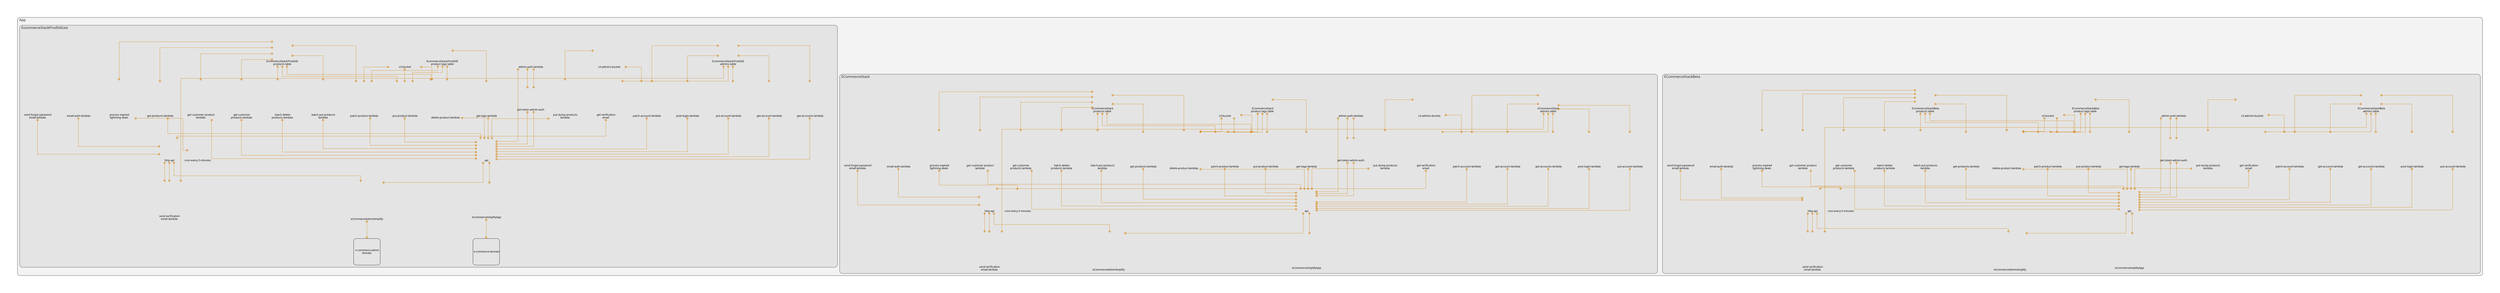 digraph "Diagram" {
  splines = "ortho";
  pad = "1.0";
  nodesep = "0.60";
  ranksep = "0.75";
  fontname = "Sans-Serif";
  fontsize = "15";
  dpi = "200";
  rankdir = "BT";
  compound = "true";
  fontcolor = "#222222";
  edge [
    color = "#D5871488",
    penwidth = 2,
    arrowhead = "dot",
    arrowtail = "dot",
  ];
  node [
    shape = "box",
    style = "rounded",
    fixedsize = true,
    width = 1.7,
    height = 1.7,
    labelloc = "c",
    imagescale = true,
    fontname = "Sans-Serif",
    fontsize = 8,
    margin = 8,
  ];
  subgraph "App" {
    subgraph "cluster-SubGraph.App" {
      graph [
        label = "App",
        labelloc = "b",
        labeljust = "l",
        margin = "10",
        fontsize = "16",
        penwidth = "2",
        pencolor = "#888888",
        style = "filled,rounded",
        fillcolor = "#f3f3f3",
      ];
      subgraph "cluster-SubGraph.ECommerceStackBeta" {
        graph [
          label = "ECommerceStackBeta",
          labelloc = "b",
          labeljust = "l",
          margin = "10",
          fontsize = "16",
          penwidth = "2",
          pencolor = "#888888",
          style = "filled,rounded",
          fillcolor = "#e4e4e4",
        ];
        "ECommerceStackBeta/ECommerceStackBeta-products-table" [
          label = " ECommerceStackBeta\nproducts table",
          fontsize = 12,
          image = "/Users/gpspelle/Documents/cdk-e-commerce/node_modules/cdk-dia/icons/aws/Service/Arch_Database/64/Arch_Amazon-DynamoDB_64@5x.png",
          imagescale = "true",
          imagepos = "tc",
          penwidth = "0",
          shape = "node",
          fixedsize = "true",
          labelloc = "b",
          width = 1.2,
          height = 1.682,
        ];
        "ECommerceStackBeta/ECommerceStackBeta-admins-table" [
          label = " ECommerceStackBeta\nadmins table",
          fontsize = 12,
          image = "/Users/gpspelle/Documents/cdk-e-commerce/node_modules/cdk-dia/icons/aws/Service/Arch_Database/64/Arch_Amazon-DynamoDB_64@5x.png",
          imagescale = "true",
          imagepos = "tc",
          penwidth = "0",
          shape = "node",
          fixedsize = "true",
          labelloc = "b",
          width = 1.2,
          height = 1.682,
        ];
        "ECommerceStackBeta/ECommerceStackBeta-product-tags-table" [
          label = " ECommerceStackBeta\nproduct tags table",
          fontsize = 12,
          image = "/Users/gpspelle/Documents/cdk-e-commerce/node_modules/cdk-dia/icons/aws/Service/Arch_Database/64/Arch_Amazon-DynamoDB_64@5x.png",
          imagescale = "true",
          imagepos = "tc",
          penwidth = "0",
          shape = "node",
          fixedsize = "true",
          labelloc = "b",
          width = 1.2,
          height = 1.682,
        ];
        "ECommerceStackBeta/api" [
          label = " api",
          fontsize = 12,
          image = "/Users/gpspelle/Documents/cdk-e-commerce/node_modules/cdk-dia/icons/aws/Service/Arch_Networking-Content/64/Arch_Amazon-API-Gateway_64@5x.png",
          imagescale = "true",
          imagepos = "tc",
          penwidth = "0",
          shape = "node",
          fixedsize = "true",
          labelloc = "b",
          width = 1.2,
          height = 1.466,
        ];
        "ECommerceStackBeta/admin-auth-lambda" [
          label = " admin-auth-lambda",
          fontsize = 12,
          image = "/Users/gpspelle/Documents/cdk-e-commerce/node_modules/cdk-dia/icons/aws/Service/Arch_Compute/64/Arch_AWS-Lambda_64@5x.png",
          imagescale = "true",
          imagepos = "tc",
          penwidth = "0",
          shape = "node",
          fixedsize = "true",
          labelloc = "b",
          width = 2,
          height = 2.266,
        ];
        "ECommerceStackBeta/jwt-token-admin-auth" [
          label = " jwt-token-admin-auth",
          fontsize = 12,
          image = "/Users/gpspelle/Documents/cdk-e-commerce/node_modules/cdk-dia/icons/aws/Service/Arch_Networking-Content/64/Arch_Amazon-API-Gateway_64@5x.png",
          imagescale = "true",
          imagepos = "tc",
          penwidth = "0",
          shape = "node",
          fixedsize = "true",
          labelloc = "b",
          width = 1.2,
          height = 1.466,
        ];
        "ECommerceStackBeta/email-auth-lambda" [
          label = " email-auth-lambda",
          fontsize = 12,
          image = "/Users/gpspelle/Documents/cdk-e-commerce/node_modules/cdk-dia/icons/aws/Service/Arch_Compute/64/Arch_AWS-Lambda_64@5x.png",
          imagescale = "true",
          imagepos = "tc",
          penwidth = "0",
          shape = "node",
          fixedsize = "true",
          labelloc = "b",
          width = 2,
          height = 2.266,
        ];
        "ECommerceStackBeta/http-api" [
          label = " http-api",
          fontsize = 12,
          image = "/Users/gpspelle/Documents/cdk-e-commerce/node_modules/cdk-dia/icons/aws/Service/Arch_Networking-Content/64/Arch_Amazon-API-Gateway_64@5x.png",
          imagescale = "true",
          imagepos = "tc",
          penwidth = "0",
          shape = "node",
          fixedsize = "true",
          labelloc = "b",
          width = 1.2,
          height = 1.466,
        ];
        "ECommerceStackBeta/eCommerceAmplifyApp" [
          label = " eCommerceAmplifyApp",
          fontsize = 12,
          image = "/Users/gpspelle/Documents/cdk-e-commerce/node_modules/cdk-dia/icons/aws/Service/Arch_Mobile/64/Arch_AWS-Amplify-Console_64@5x.png",
          imagescale = "true",
          imagepos = "tc",
          penwidth = "0",
          shape = "node",
          fixedsize = "true",
          labelloc = "b",
          width = 2,
          height = 2.266,
        ];
        "ECommerceStackBeta/eCommerceAdminAmplifyApp" [
          label = "\neCommerceAdminAmplify",
          fontsize = 12,
          image = "/Users/gpspelle/Documents/cdk-e-commerce/node_modules/cdk-dia/icons/aws/Service/Arch_Mobile/64/Arch_AWS-Amplify-Console_64@5x.png",
          imagescale = "true",
          imagepos = "tc",
          penwidth = "0",
          shape = "node",
          fixedsize = "true",
          labelloc = "b",
          width = 2,
          height = 2.4819999999999998,
        ];
        "ECommerceStackBeta/put-account-lambda" [
          label = " put-account-lambda",
          fontsize = 12,
          image = "/Users/gpspelle/Documents/cdk-e-commerce/node_modules/cdk-dia/icons/aws/Service/Arch_Compute/64/Arch_AWS-Lambda_64@5x.png",
          imagescale = "true",
          imagepos = "tc",
          penwidth = "0",
          shape = "node",
          fixedsize = "true",
          labelloc = "b",
          width = 2,
          height = 2.266,
        ];
        "ECommerceStackBeta/patch-account-lambda" [
          label = " patch-account-lambda",
          fontsize = 12,
          image = "/Users/gpspelle/Documents/cdk-e-commerce/node_modules/cdk-dia/icons/aws/Service/Arch_Compute/64/Arch_AWS-Lambda_64@5x.png",
          imagescale = "true",
          imagepos = "tc",
          penwidth = "0",
          shape = "node",
          fixedsize = "true",
          labelloc = "b",
          width = 2,
          height = 2.266,
        ];
        "ECommerceStackBeta/get-account-lambda" [
          label = " get-account-lambda",
          fontsize = 12,
          image = "/Users/gpspelle/Documents/cdk-e-commerce/node_modules/cdk-dia/icons/aws/Service/Arch_Compute/64/Arch_AWS-Lambda_64@5x.png",
          imagescale = "true",
          imagepos = "tc",
          penwidth = "0",
          shape = "node",
          fixedsize = "true",
          labelloc = "b",
          width = 2,
          height = 2.266,
        ];
        "ECommerceStackBeta/get-accounts-lambda" [
          label = " get-accounts-lambda",
          fontsize = 12,
          image = "/Users/gpspelle/Documents/cdk-e-commerce/node_modules/cdk-dia/icons/aws/Service/Arch_Compute/64/Arch_AWS-Lambda_64@5x.png",
          imagescale = "true",
          imagepos = "tc",
          penwidth = "0",
          shape = "node",
          fixedsize = "true",
          labelloc = "b",
          width = 2,
          height = 2.266,
        ];
        "ECommerceStackBeta/post-login-lambda" [
          label = " post-login-lambda",
          fontsize = 12,
          image = "/Users/gpspelle/Documents/cdk-e-commerce/node_modules/cdk-dia/icons/aws/Service/Arch_Compute/64/Arch_AWS-Lambda_64@5x.png",
          imagescale = "true",
          imagepos = "tc",
          penwidth = "0",
          shape = "node",
          fixedsize = "true",
          labelloc = "b",
          width = 2,
          height = 2.266,
        ];
        "ECommerceStackBeta/get-products-lambda" [
          label = " get-products-lambda",
          fontsize = 12,
          image = "/Users/gpspelle/Documents/cdk-e-commerce/node_modules/cdk-dia/icons/aws/Service/Arch_Compute/64/Arch_AWS-Lambda_64@5x.png",
          imagescale = "true",
          imagepos = "tc",
          penwidth = "0",
          shape = "node",
          fixedsize = "true",
          labelloc = "b",
          width = 2,
          height = 2.266,
        ];
        "ECommerceStackBeta/get-customer-product-lambda" [
          label = " get customer product\nlambda",
          fontsize = 12,
          image = "/Users/gpspelle/Documents/cdk-e-commerce/node_modules/cdk-dia/icons/aws/Service/Arch_Compute/64/Arch_AWS-Lambda_64@5x.png",
          imagescale = "true",
          imagepos = "tc",
          penwidth = "0",
          shape = "node",
          fixedsize = "true",
          labelloc = "b",
          width = 2,
          height = 2.4819999999999998,
        ];
        "ECommerceStackBeta/get-customer-products-lambda" [
          label = " get customer\nproducts lambda",
          fontsize = 12,
          image = "/Users/gpspelle/Documents/cdk-e-commerce/node_modules/cdk-dia/icons/aws/Service/Arch_Compute/64/Arch_AWS-Lambda_64@5x.png",
          imagescale = "true",
          imagepos = "tc",
          penwidth = "0",
          shape = "node",
          fixedsize = "true",
          labelloc = "b",
          width = 2,
          height = 2.4819999999999998,
        ];
        "ECommerceStackBeta/put-product-lambda" [
          label = " put-product-lambda",
          fontsize = 12,
          image = "/Users/gpspelle/Documents/cdk-e-commerce/node_modules/cdk-dia/icons/aws/Service/Arch_Compute/64/Arch_AWS-Lambda_64@5x.png",
          imagescale = "true",
          imagepos = "tc",
          penwidth = "0",
          shape = "node",
          fixedsize = "true",
          labelloc = "b",
          width = 2,
          height = 2.266,
        ];
        "ECommerceStackBeta/delete-product-lambda" [
          label = "\ndelete-product-lambda",
          fontsize = 12,
          image = "/Users/gpspelle/Documents/cdk-e-commerce/node_modules/cdk-dia/icons/aws/Service/Arch_Compute/64/Arch_AWS-Lambda_64@5x.png",
          imagescale = "true",
          imagepos = "tc",
          penwidth = "0",
          shape = "node",
          fixedsize = "true",
          labelloc = "b",
          width = 2,
          height = 2.4819999999999998,
        ];
        "ECommerceStackBeta/patch-product-lambda" [
          label = " patch-product-lambda",
          fontsize = 12,
          image = "/Users/gpspelle/Documents/cdk-e-commerce/node_modules/cdk-dia/icons/aws/Service/Arch_Compute/64/Arch_AWS-Lambda_64@5x.png",
          imagescale = "true",
          imagepos = "tc",
          penwidth = "0",
          shape = "node",
          fixedsize = "true",
          labelloc = "b",
          width = 2,
          height = 2.266,
        ];
        "ECommerceStackBeta/get-tags-lambda" [
          label = " get-tags-lambda",
          fontsize = 12,
          image = "/Users/gpspelle/Documents/cdk-e-commerce/node_modules/cdk-dia/icons/aws/Service/Arch_Compute/64/Arch_AWS-Lambda_64@5x.png",
          imagescale = "true",
          imagepos = "tc",
          penwidth = "0",
          shape = "node",
          fixedsize = "true",
          labelloc = "b",
          width = 2,
          height = 2.266,
        ];
        "ECommerceStackBeta/put-dump-products-lambda" [
          label = " put dump products\nlambda",
          fontsize = 12,
          image = "/Users/gpspelle/Documents/cdk-e-commerce/node_modules/cdk-dia/icons/aws/Service/Arch_Compute/64/Arch_AWS-Lambda_64@5x.png",
          imagescale = "true",
          imagepos = "tc",
          penwidth = "0",
          shape = "node",
          fixedsize = "true",
          labelloc = "b",
          width = 2,
          height = 2.4819999999999998,
        ];
        "ECommerceStackBeta/batch-delete-products-lambda" [
          label = " batch delete\nproducts lambda",
          fontsize = 12,
          image = "/Users/gpspelle/Documents/cdk-e-commerce/node_modules/cdk-dia/icons/aws/Service/Arch_Compute/64/Arch_AWS-Lambda_64@5x.png",
          imagescale = "true",
          imagepos = "tc",
          penwidth = "0",
          shape = "node",
          fixedsize = "true",
          labelloc = "b",
          width = 2,
          height = 2.4819999999999998,
        ];
        "ECommerceStackBeta/batch-put-products-lambda" [
          label = " batch put products\nlambda",
          fontsize = 12,
          image = "/Users/gpspelle/Documents/cdk-e-commerce/node_modules/cdk-dia/icons/aws/Service/Arch_Compute/64/Arch_AWS-Lambda_64@5x.png",
          imagescale = "true",
          imagepos = "tc",
          penwidth = "0",
          shape = "node",
          fixedsize = "true",
          labelloc = "b",
          width = 2,
          height = 2.4819999999999998,
        ];
        "ECommerceStackBeta/s3-bucket" [
          label = " s3-bucket",
          fontsize = 12,
          image = "/Users/gpspelle/Documents/cdk-e-commerce/node_modules/cdk-dia/icons/aws/Service/Arch_Storage/64/Arch_Amazon-S3-Standard_64@5x.png",
          imagescale = "true",
          imagepos = "tc",
          penwidth = "0",
          shape = "node",
          fixedsize = "true",
          labelloc = "b",
          width = 2,
          height = 2.266,
        ];
        "ECommerceStackBeta/s3-admins-bucket" [
          label = " s3-admins-bucket",
          fontsize = 12,
          image = "/Users/gpspelle/Documents/cdk-e-commerce/node_modules/cdk-dia/icons/aws/Service/Arch_Storage/64/Arch_Amazon-S3-Standard_64@5x.png",
          imagescale = "true",
          imagepos = "tc",
          penwidth = "0",
          shape = "node",
          fixedsize = "true",
          labelloc = "b",
          width = 2,
          height = 2.266,
        ];
        "ECommerceStackBeta/send-verification-email-lambda" [
          label = " send verification\nemail lambda",
          fontsize = 12,
          image = "/Users/gpspelle/Documents/cdk-e-commerce/node_modules/cdk-dia/icons/aws/Service/Arch_Compute/64/Arch_AWS-Lambda_64@5x.png",
          imagescale = "true",
          imagepos = "tc",
          penwidth = "0",
          shape = "node",
          fixedsize = "true",
          labelloc = "b",
          width = 2,
          height = 2.4819999999999998,
        ];
        "ECommerceStackBeta/get-verification-email" [
          label = " get verification\nemail",
          fontsize = 12,
          image = "/Users/gpspelle/Documents/cdk-e-commerce/node_modules/cdk-dia/icons/aws/Service/Arch_Compute/64/Arch_AWS-Lambda_64@5x.png",
          imagescale = "true",
          imagepos = "tc",
          penwidth = "0",
          shape = "node",
          fixedsize = "true",
          labelloc = "b",
          width = 2,
          height = 2.4819999999999998,
        ];
        "ECommerceStackBeta/send-forgot-password-email-lambda" [
          label = " send forgot password\nemail lambda",
          fontsize = 12,
          image = "/Users/gpspelle/Documents/cdk-e-commerce/node_modules/cdk-dia/icons/aws/Service/Arch_Compute/64/Arch_AWS-Lambda_64@5x.png",
          imagescale = "true",
          imagepos = "tc",
          penwidth = "0",
          shape = "node",
          fixedsize = "true",
          labelloc = "b",
          width = 2,
          height = 2.4819999999999998,
        ];
        "ECommerceStackBeta/process-expired-lightning-deals" [
          label = " process expired\nlightning deals",
          fontsize = 12,
          image = "/Users/gpspelle/Documents/cdk-e-commerce/node_modules/cdk-dia/icons/aws/Service/Arch_Compute/64/Arch_AWS-Lambda_64@5x.png",
          imagescale = "true",
          imagepos = "tc",
          penwidth = "0",
          shape = "node",
          fixedsize = "true",
          labelloc = "b",
          width = 2,
          height = 2.4819999999999998,
        ];
        "ECommerceStackBeta/cron-every-5-minutes" [
          label = " cron-every-5-minutes",
          fontsize = 12,
          image = "/Users/gpspelle/Documents/cdk-e-commerce/node_modules/cdk-dia/icons/aws/Service/Arch_App-Integration/Arch_64/Arch_Amazon-EventBridge_64@5x.png",
          imagescale = "true",
          imagepos = "tc",
          penwidth = "0",
          shape = "node",
          fixedsize = "true",
          labelloc = "b",
          width = 1.2,
          height = 1.466,
        ];
      }
      subgraph "cluster-SubGraph.ECommerceStack" {
        graph [
          label = "ECommerceStack",
          labelloc = "b",
          labeljust = "l",
          margin = "10",
          fontsize = "16",
          penwidth = "2",
          pencolor = "#888888",
          style = "filled,rounded",
          fillcolor = "#e4e4e4",
        ];
        "ECommerceStack/ECommerceStack-products-table" [
          label = " ECommerceStack\nproducts table",
          fontsize = 12,
          image = "/Users/gpspelle/Documents/cdk-e-commerce/node_modules/cdk-dia/icons/aws/Service/Arch_Database/64/Arch_Amazon-DynamoDB_64@5x.png",
          imagescale = "true",
          imagepos = "tc",
          penwidth = "0",
          shape = "node",
          fixedsize = "true",
          labelloc = "b",
          width = 1.2,
          height = 1.682,
        ];
        "ECommerceStack/ECommerceStack-admins-table" [
          label = " ECommerceStack\nadmins table",
          fontsize = 12,
          image = "/Users/gpspelle/Documents/cdk-e-commerce/node_modules/cdk-dia/icons/aws/Service/Arch_Database/64/Arch_Amazon-DynamoDB_64@5x.png",
          imagescale = "true",
          imagepos = "tc",
          penwidth = "0",
          shape = "node",
          fixedsize = "true",
          labelloc = "b",
          width = 1.2,
          height = 1.682,
        ];
        "ECommerceStack/ECommerceStack-product-tags-table" [
          label = " ECommerceStack\nproduct tags table",
          fontsize = 12,
          image = "/Users/gpspelle/Documents/cdk-e-commerce/node_modules/cdk-dia/icons/aws/Service/Arch_Database/64/Arch_Amazon-DynamoDB_64@5x.png",
          imagescale = "true",
          imagepos = "tc",
          penwidth = "0",
          shape = "node",
          fixedsize = "true",
          labelloc = "b",
          width = 1.2,
          height = 1.682,
        ];
        "ECommerceStack/api" [
          label = " api",
          fontsize = 12,
          image = "/Users/gpspelle/Documents/cdk-e-commerce/node_modules/cdk-dia/icons/aws/Service/Arch_Networking-Content/64/Arch_Amazon-API-Gateway_64@5x.png",
          imagescale = "true",
          imagepos = "tc",
          penwidth = "0",
          shape = "node",
          fixedsize = "true",
          labelloc = "b",
          width = 1.2,
          height = 1.466,
        ];
        "ECommerceStack/admin-auth-lambda" [
          label = " admin-auth-lambda",
          fontsize = 12,
          image = "/Users/gpspelle/Documents/cdk-e-commerce/node_modules/cdk-dia/icons/aws/Service/Arch_Compute/64/Arch_AWS-Lambda_64@5x.png",
          imagescale = "true",
          imagepos = "tc",
          penwidth = "0",
          shape = "node",
          fixedsize = "true",
          labelloc = "b",
          width = 2,
          height = 2.266,
        ];
        "ECommerceStack/jwt-token-admin-auth" [
          label = " jwt-token-admin-auth",
          fontsize = 12,
          image = "/Users/gpspelle/Documents/cdk-e-commerce/node_modules/cdk-dia/icons/aws/Service/Arch_Networking-Content/64/Arch_Amazon-API-Gateway_64@5x.png",
          imagescale = "true",
          imagepos = "tc",
          penwidth = "0",
          shape = "node",
          fixedsize = "true",
          labelloc = "b",
          width = 1.2,
          height = 1.466,
        ];
        "ECommerceStack/email-auth-lambda" [
          label = " email-auth-lambda",
          fontsize = 12,
          image = "/Users/gpspelle/Documents/cdk-e-commerce/node_modules/cdk-dia/icons/aws/Service/Arch_Compute/64/Arch_AWS-Lambda_64@5x.png",
          imagescale = "true",
          imagepos = "tc",
          penwidth = "0",
          shape = "node",
          fixedsize = "true",
          labelloc = "b",
          width = 2,
          height = 2.266,
        ];
        "ECommerceStack/http-api" [
          label = " http-api",
          fontsize = 12,
          image = "/Users/gpspelle/Documents/cdk-e-commerce/node_modules/cdk-dia/icons/aws/Service/Arch_Networking-Content/64/Arch_Amazon-API-Gateway_64@5x.png",
          imagescale = "true",
          imagepos = "tc",
          penwidth = "0",
          shape = "node",
          fixedsize = "true",
          labelloc = "b",
          width = 1.2,
          height = 1.466,
        ];
        "ECommerceStack/eCommerceAmplifyApp" [
          label = " eCommerceAmplifyApp",
          fontsize = 12,
          image = "/Users/gpspelle/Documents/cdk-e-commerce/node_modules/cdk-dia/icons/aws/Service/Arch_Mobile/64/Arch_AWS-Amplify-Console_64@5x.png",
          imagescale = "true",
          imagepos = "tc",
          penwidth = "0",
          shape = "node",
          fixedsize = "true",
          labelloc = "b",
          width = 2,
          height = 2.266,
        ];
        "ECommerceStack/eCommerceAdminAmplifyApp" [
          label = "\neCommerceAdminAmplify",
          fontsize = 12,
          image = "/Users/gpspelle/Documents/cdk-e-commerce/node_modules/cdk-dia/icons/aws/Service/Arch_Mobile/64/Arch_AWS-Amplify-Console_64@5x.png",
          imagescale = "true",
          imagepos = "tc",
          penwidth = "0",
          shape = "node",
          fixedsize = "true",
          labelloc = "b",
          width = 2,
          height = 2.4819999999999998,
        ];
        "ECommerceStack/put-account-lambda" [
          label = " put-account-lambda",
          fontsize = 12,
          image = "/Users/gpspelle/Documents/cdk-e-commerce/node_modules/cdk-dia/icons/aws/Service/Arch_Compute/64/Arch_AWS-Lambda_64@5x.png",
          imagescale = "true",
          imagepos = "tc",
          penwidth = "0",
          shape = "node",
          fixedsize = "true",
          labelloc = "b",
          width = 2,
          height = 2.266,
        ];
        "ECommerceStack/patch-account-lambda" [
          label = " patch-account-lambda",
          fontsize = 12,
          image = "/Users/gpspelle/Documents/cdk-e-commerce/node_modules/cdk-dia/icons/aws/Service/Arch_Compute/64/Arch_AWS-Lambda_64@5x.png",
          imagescale = "true",
          imagepos = "tc",
          penwidth = "0",
          shape = "node",
          fixedsize = "true",
          labelloc = "b",
          width = 2,
          height = 2.266,
        ];
        "ECommerceStack/get-account-lambda" [
          label = " get-account-lambda",
          fontsize = 12,
          image = "/Users/gpspelle/Documents/cdk-e-commerce/node_modules/cdk-dia/icons/aws/Service/Arch_Compute/64/Arch_AWS-Lambda_64@5x.png",
          imagescale = "true",
          imagepos = "tc",
          penwidth = "0",
          shape = "node",
          fixedsize = "true",
          labelloc = "b",
          width = 2,
          height = 2.266,
        ];
        "ECommerceStack/get-accounts-lambda" [
          label = " get-accounts-lambda",
          fontsize = 12,
          image = "/Users/gpspelle/Documents/cdk-e-commerce/node_modules/cdk-dia/icons/aws/Service/Arch_Compute/64/Arch_AWS-Lambda_64@5x.png",
          imagescale = "true",
          imagepos = "tc",
          penwidth = "0",
          shape = "node",
          fixedsize = "true",
          labelloc = "b",
          width = 2,
          height = 2.266,
        ];
        "ECommerceStack/post-login-lambda" [
          label = " post-login-lambda",
          fontsize = 12,
          image = "/Users/gpspelle/Documents/cdk-e-commerce/node_modules/cdk-dia/icons/aws/Service/Arch_Compute/64/Arch_AWS-Lambda_64@5x.png",
          imagescale = "true",
          imagepos = "tc",
          penwidth = "0",
          shape = "node",
          fixedsize = "true",
          labelloc = "b",
          width = 2,
          height = 2.266,
        ];
        "ECommerceStack/get-products-lambda" [
          label = " get-products-lambda",
          fontsize = 12,
          image = "/Users/gpspelle/Documents/cdk-e-commerce/node_modules/cdk-dia/icons/aws/Service/Arch_Compute/64/Arch_AWS-Lambda_64@5x.png",
          imagescale = "true",
          imagepos = "tc",
          penwidth = "0",
          shape = "node",
          fixedsize = "true",
          labelloc = "b",
          width = 2,
          height = 2.266,
        ];
        "ECommerceStack/get-customer-product-lambda" [
          label = " get customer product\nlambda",
          fontsize = 12,
          image = "/Users/gpspelle/Documents/cdk-e-commerce/node_modules/cdk-dia/icons/aws/Service/Arch_Compute/64/Arch_AWS-Lambda_64@5x.png",
          imagescale = "true",
          imagepos = "tc",
          penwidth = "0",
          shape = "node",
          fixedsize = "true",
          labelloc = "b",
          width = 2,
          height = 2.4819999999999998,
        ];
        "ECommerceStack/get-customer-products-lambda" [
          label = " get customer\nproducts lambda",
          fontsize = 12,
          image = "/Users/gpspelle/Documents/cdk-e-commerce/node_modules/cdk-dia/icons/aws/Service/Arch_Compute/64/Arch_AWS-Lambda_64@5x.png",
          imagescale = "true",
          imagepos = "tc",
          penwidth = "0",
          shape = "node",
          fixedsize = "true",
          labelloc = "b",
          width = 2,
          height = 2.4819999999999998,
        ];
        "ECommerceStack/put-product-lambda" [
          label = " put-product-lambda",
          fontsize = 12,
          image = "/Users/gpspelle/Documents/cdk-e-commerce/node_modules/cdk-dia/icons/aws/Service/Arch_Compute/64/Arch_AWS-Lambda_64@5x.png",
          imagescale = "true",
          imagepos = "tc",
          penwidth = "0",
          shape = "node",
          fixedsize = "true",
          labelloc = "b",
          width = 2,
          height = 2.266,
        ];
        "ECommerceStack/delete-product-lambda" [
          label = "\ndelete-product-lambda",
          fontsize = 12,
          image = "/Users/gpspelle/Documents/cdk-e-commerce/node_modules/cdk-dia/icons/aws/Service/Arch_Compute/64/Arch_AWS-Lambda_64@5x.png",
          imagescale = "true",
          imagepos = "tc",
          penwidth = "0",
          shape = "node",
          fixedsize = "true",
          labelloc = "b",
          width = 2,
          height = 2.4819999999999998,
        ];
        "ECommerceStack/patch-product-lambda" [
          label = " patch-product-lambda",
          fontsize = 12,
          image = "/Users/gpspelle/Documents/cdk-e-commerce/node_modules/cdk-dia/icons/aws/Service/Arch_Compute/64/Arch_AWS-Lambda_64@5x.png",
          imagescale = "true",
          imagepos = "tc",
          penwidth = "0",
          shape = "node",
          fixedsize = "true",
          labelloc = "b",
          width = 2,
          height = 2.266,
        ];
        "ECommerceStack/get-tags-lambda" [
          label = " get-tags-lambda",
          fontsize = 12,
          image = "/Users/gpspelle/Documents/cdk-e-commerce/node_modules/cdk-dia/icons/aws/Service/Arch_Compute/64/Arch_AWS-Lambda_64@5x.png",
          imagescale = "true",
          imagepos = "tc",
          penwidth = "0",
          shape = "node",
          fixedsize = "true",
          labelloc = "b",
          width = 2,
          height = 2.266,
        ];
        "ECommerceStack/put-dump-products-lambda" [
          label = " put dump products\nlambda",
          fontsize = 12,
          image = "/Users/gpspelle/Documents/cdk-e-commerce/node_modules/cdk-dia/icons/aws/Service/Arch_Compute/64/Arch_AWS-Lambda_64@5x.png",
          imagescale = "true",
          imagepos = "tc",
          penwidth = "0",
          shape = "node",
          fixedsize = "true",
          labelloc = "b",
          width = 2,
          height = 2.4819999999999998,
        ];
        "ECommerceStack/batch-delete-products-lambda" [
          label = " batch delete\nproducts lambda",
          fontsize = 12,
          image = "/Users/gpspelle/Documents/cdk-e-commerce/node_modules/cdk-dia/icons/aws/Service/Arch_Compute/64/Arch_AWS-Lambda_64@5x.png",
          imagescale = "true",
          imagepos = "tc",
          penwidth = "0",
          shape = "node",
          fixedsize = "true",
          labelloc = "b",
          width = 2,
          height = 2.4819999999999998,
        ];
        "ECommerceStack/batch-put-products-lambda" [
          label = " batch put products\nlambda",
          fontsize = 12,
          image = "/Users/gpspelle/Documents/cdk-e-commerce/node_modules/cdk-dia/icons/aws/Service/Arch_Compute/64/Arch_AWS-Lambda_64@5x.png",
          imagescale = "true",
          imagepos = "tc",
          penwidth = "0",
          shape = "node",
          fixedsize = "true",
          labelloc = "b",
          width = 2,
          height = 2.4819999999999998,
        ];
        "ECommerceStack/s3-bucket" [
          label = " s3-bucket",
          fontsize = 12,
          image = "/Users/gpspelle/Documents/cdk-e-commerce/node_modules/cdk-dia/icons/aws/Service/Arch_Storage/64/Arch_Amazon-S3-Standard_64@5x.png",
          imagescale = "true",
          imagepos = "tc",
          penwidth = "0",
          shape = "node",
          fixedsize = "true",
          labelloc = "b",
          width = 2,
          height = 2.266,
        ];
        "ECommerceStack/s3-admins-bucket" [
          label = " s3-admins-bucket",
          fontsize = 12,
          image = "/Users/gpspelle/Documents/cdk-e-commerce/node_modules/cdk-dia/icons/aws/Service/Arch_Storage/64/Arch_Amazon-S3-Standard_64@5x.png",
          imagescale = "true",
          imagepos = "tc",
          penwidth = "0",
          shape = "node",
          fixedsize = "true",
          labelloc = "b",
          width = 2,
          height = 2.266,
        ];
        "ECommerceStack/send-verification-email-lambda" [
          label = " send verification\nemail lambda",
          fontsize = 12,
          image = "/Users/gpspelle/Documents/cdk-e-commerce/node_modules/cdk-dia/icons/aws/Service/Arch_Compute/64/Arch_AWS-Lambda_64@5x.png",
          imagescale = "true",
          imagepos = "tc",
          penwidth = "0",
          shape = "node",
          fixedsize = "true",
          labelloc = "b",
          width = 2,
          height = 2.4819999999999998,
        ];
        "ECommerceStack/get-verification-email" [
          label = " get verification\nemail",
          fontsize = 12,
          image = "/Users/gpspelle/Documents/cdk-e-commerce/node_modules/cdk-dia/icons/aws/Service/Arch_Compute/64/Arch_AWS-Lambda_64@5x.png",
          imagescale = "true",
          imagepos = "tc",
          penwidth = "0",
          shape = "node",
          fixedsize = "true",
          labelloc = "b",
          width = 2,
          height = 2.4819999999999998,
        ];
        "ECommerceStack/send-forgot-password-email-lambda" [
          label = " send forgot password\nemail lambda",
          fontsize = 12,
          image = "/Users/gpspelle/Documents/cdk-e-commerce/node_modules/cdk-dia/icons/aws/Service/Arch_Compute/64/Arch_AWS-Lambda_64@5x.png",
          imagescale = "true",
          imagepos = "tc",
          penwidth = "0",
          shape = "node",
          fixedsize = "true",
          labelloc = "b",
          width = 2,
          height = 2.4819999999999998,
        ];
        "ECommerceStack/process-expired-lightning-deals" [
          label = " process expired\nlightning deals",
          fontsize = 12,
          image = "/Users/gpspelle/Documents/cdk-e-commerce/node_modules/cdk-dia/icons/aws/Service/Arch_Compute/64/Arch_AWS-Lambda_64@5x.png",
          imagescale = "true",
          imagepos = "tc",
          penwidth = "0",
          shape = "node",
          fixedsize = "true",
          labelloc = "b",
          width = 2,
          height = 2.4819999999999998,
        ];
        "ECommerceStack/cron-every-5-minutes" [
          label = " cron-every-5-minutes",
          fontsize = 12,
          image = "/Users/gpspelle/Documents/cdk-e-commerce/node_modules/cdk-dia/icons/aws/Service/Arch_App-Integration/Arch_64/Arch_Amazon-EventBridge_64@5x.png",
          imagescale = "true",
          imagepos = "tc",
          penwidth = "0",
          shape = "node",
          fixedsize = "true",
          labelloc = "b",
          width = 1.2,
          height = 1.466,
        ];
      }
      subgraph "cluster-SubGraph.EcommerceStackProdSAEast" {
        graph [
          label = "EcommerceStackProdSAEast",
          labelloc = "b",
          labeljust = "l",
          margin = "10",
          fontsize = "16",
          penwidth = "2",
          pencolor = "#888888",
          style = "filled,rounded",
          fillcolor = "#e4e4e4",
        ];
        "EcommerceStackProdSAEast/EcommerceStackProdSAEast-products-table" [
          label = "\nEcommerceStackProdSAE\nproducts table",
          fontsize = 12,
          image = "/Users/gpspelle/Documents/cdk-e-commerce/node_modules/cdk-dia/icons/aws/Service/Arch_Database/64/Arch_Amazon-DynamoDB_64@5x.png",
          imagescale = "true",
          imagepos = "tc",
          penwidth = "0",
          shape = "node",
          fixedsize = "true",
          labelloc = "b",
          width = 1.2,
          height = 1.898,
        ];
        "EcommerceStackProdSAEast/EcommerceStackProdSAEast-admins-table" [
          label = "\nEcommerceStackProdSAE\nadmins table",
          fontsize = 12,
          image = "/Users/gpspelle/Documents/cdk-e-commerce/node_modules/cdk-dia/icons/aws/Service/Arch_Database/64/Arch_Amazon-DynamoDB_64@5x.png",
          imagescale = "true",
          imagepos = "tc",
          penwidth = "0",
          shape = "node",
          fixedsize = "true",
          labelloc = "b",
          width = 1.2,
          height = 1.898,
        ];
        "EcommerceStackProdSAEast/EcommerceStackProdSAEast-product-tags-table" [
          label = "\nEcommerceStackProdSAE\nproduct tags table",
          fontsize = 12,
          image = "/Users/gpspelle/Documents/cdk-e-commerce/node_modules/cdk-dia/icons/aws/Service/Arch_Database/64/Arch_Amazon-DynamoDB_64@5x.png",
          imagescale = "true",
          imagepos = "tc",
          penwidth = "0",
          shape = "node",
          fixedsize = "true",
          labelloc = "b",
          width = 1.2,
          height = 1.898,
        ];
        "EcommerceStackProdSAEast/api" [
          label = " api",
          fontsize = 12,
          image = "/Users/gpspelle/Documents/cdk-e-commerce/node_modules/cdk-dia/icons/aws/Service/Arch_Networking-Content/64/Arch_Amazon-API-Gateway_64@5x.png",
          imagescale = "true",
          imagepos = "tc",
          penwidth = "0",
          shape = "node",
          fixedsize = "true",
          labelloc = "b",
          width = 1.2,
          height = 1.466,
        ];
        "EcommerceStackProdSAEast/admin-auth-lambda" [
          label = " admin-auth-lambda",
          fontsize = 12,
          image = "/Users/gpspelle/Documents/cdk-e-commerce/node_modules/cdk-dia/icons/aws/Service/Arch_Compute/64/Arch_AWS-Lambda_64@5x.png",
          imagescale = "true",
          imagepos = "tc",
          penwidth = "0",
          shape = "node",
          fixedsize = "true",
          labelloc = "b",
          width = 2,
          height = 2.266,
        ];
        "EcommerceStackProdSAEast/jwt-token-admin-auth" [
          label = " jwt-token-admin-auth",
          fontsize = 12,
          image = "/Users/gpspelle/Documents/cdk-e-commerce/node_modules/cdk-dia/icons/aws/Service/Arch_Networking-Content/64/Arch_Amazon-API-Gateway_64@5x.png",
          imagescale = "true",
          imagepos = "tc",
          penwidth = "0",
          shape = "node",
          fixedsize = "true",
          labelloc = "b",
          width = 1.2,
          height = 1.466,
        ];
        "EcommerceStackProdSAEast/email-auth-lambda" [
          label = " email-auth-lambda",
          fontsize = 12,
          image = "/Users/gpspelle/Documents/cdk-e-commerce/node_modules/cdk-dia/icons/aws/Service/Arch_Compute/64/Arch_AWS-Lambda_64@5x.png",
          imagescale = "true",
          imagepos = "tc",
          penwidth = "0",
          shape = "node",
          fixedsize = "true",
          labelloc = "b",
          width = 2,
          height = 2.266,
        ];
        "EcommerceStackProdSAEast/http-api" [
          label = " http-api",
          fontsize = 12,
          image = "/Users/gpspelle/Documents/cdk-e-commerce/node_modules/cdk-dia/icons/aws/Service/Arch_Networking-Content/64/Arch_Amazon-API-Gateway_64@5x.png",
          imagescale = "true",
          imagepos = "tc",
          penwidth = "0",
          shape = "node",
          fixedsize = "true",
          labelloc = "b",
          width = 1.2,
          height = 1.466,
        ];
        "EcommerceStackProdSAEast/eCommerceAmplifyApp" [
          label = " eCommerceAmplifyApp",
          fontsize = 12,
          image = "/Users/gpspelle/Documents/cdk-e-commerce/node_modules/cdk-dia/icons/aws/Service/Arch_Mobile/64/Arch_AWS-Amplify-Console_64@5x.png",
          imagescale = "true",
          imagepos = "tc",
          penwidth = "0",
          shape = "node",
          fixedsize = "true",
          labelloc = "b",
          width = 2,
          height = 2.266,
        ];
        "EcommerceStackProdSAEast/e-commerce-domain" [
          label = " e-commerce-domain",
          fontsize = 12,
        ];
        "EcommerceStackProdSAEast/eCommerceAdminAmplifyApp" [
          label = "\neCommerceAdminAmplify",
          fontsize = 12,
          image = "/Users/gpspelle/Documents/cdk-e-commerce/node_modules/cdk-dia/icons/aws/Service/Arch_Mobile/64/Arch_AWS-Amplify-Console_64@5x.png",
          imagescale = "true",
          imagepos = "tc",
          penwidth = "0",
          shape = "node",
          fixedsize = "true",
          labelloc = "b",
          width = 2,
          height = 2.4819999999999998,
        ];
        "EcommerceStackProdSAEast/e-commerce-admin-domain" [
          label = " e commerce admin\ndomain",
          fontsize = 12,
        ];
        "EcommerceStackProdSAEast/put-account-lambda" [
          label = " put-account-lambda",
          fontsize = 12,
          image = "/Users/gpspelle/Documents/cdk-e-commerce/node_modules/cdk-dia/icons/aws/Service/Arch_Compute/64/Arch_AWS-Lambda_64@5x.png",
          imagescale = "true",
          imagepos = "tc",
          penwidth = "0",
          shape = "node",
          fixedsize = "true",
          labelloc = "b",
          width = 2,
          height = 2.266,
        ];
        "EcommerceStackProdSAEast/patch-account-lambda" [
          label = " patch-account-lambda",
          fontsize = 12,
          image = "/Users/gpspelle/Documents/cdk-e-commerce/node_modules/cdk-dia/icons/aws/Service/Arch_Compute/64/Arch_AWS-Lambda_64@5x.png",
          imagescale = "true",
          imagepos = "tc",
          penwidth = "0",
          shape = "node",
          fixedsize = "true",
          labelloc = "b",
          width = 2,
          height = 2.266,
        ];
        "EcommerceStackProdSAEast/get-account-lambda" [
          label = " get-account-lambda",
          fontsize = 12,
          image = "/Users/gpspelle/Documents/cdk-e-commerce/node_modules/cdk-dia/icons/aws/Service/Arch_Compute/64/Arch_AWS-Lambda_64@5x.png",
          imagescale = "true",
          imagepos = "tc",
          penwidth = "0",
          shape = "node",
          fixedsize = "true",
          labelloc = "b",
          width = 2,
          height = 2.266,
        ];
        "EcommerceStackProdSAEast/get-accounts-lambda" [
          label = " get-accounts-lambda",
          fontsize = 12,
          image = "/Users/gpspelle/Documents/cdk-e-commerce/node_modules/cdk-dia/icons/aws/Service/Arch_Compute/64/Arch_AWS-Lambda_64@5x.png",
          imagescale = "true",
          imagepos = "tc",
          penwidth = "0",
          shape = "node",
          fixedsize = "true",
          labelloc = "b",
          width = 2,
          height = 2.266,
        ];
        "EcommerceStackProdSAEast/post-login-lambda" [
          label = " post-login-lambda",
          fontsize = 12,
          image = "/Users/gpspelle/Documents/cdk-e-commerce/node_modules/cdk-dia/icons/aws/Service/Arch_Compute/64/Arch_AWS-Lambda_64@5x.png",
          imagescale = "true",
          imagepos = "tc",
          penwidth = "0",
          shape = "node",
          fixedsize = "true",
          labelloc = "b",
          width = 2,
          height = 2.266,
        ];
        "EcommerceStackProdSAEast/get-products-lambda" [
          label = " get-products-lambda",
          fontsize = 12,
          image = "/Users/gpspelle/Documents/cdk-e-commerce/node_modules/cdk-dia/icons/aws/Service/Arch_Compute/64/Arch_AWS-Lambda_64@5x.png",
          imagescale = "true",
          imagepos = "tc",
          penwidth = "0",
          shape = "node",
          fixedsize = "true",
          labelloc = "b",
          width = 2,
          height = 2.266,
        ];
        "EcommerceStackProdSAEast/get-customer-product-lambda" [
          label = " get customer product\nlambda",
          fontsize = 12,
          image = "/Users/gpspelle/Documents/cdk-e-commerce/node_modules/cdk-dia/icons/aws/Service/Arch_Compute/64/Arch_AWS-Lambda_64@5x.png",
          imagescale = "true",
          imagepos = "tc",
          penwidth = "0",
          shape = "node",
          fixedsize = "true",
          labelloc = "b",
          width = 2,
          height = 2.4819999999999998,
        ];
        "EcommerceStackProdSAEast/get-customer-products-lambda" [
          label = " get customer\nproducts lambda",
          fontsize = 12,
          image = "/Users/gpspelle/Documents/cdk-e-commerce/node_modules/cdk-dia/icons/aws/Service/Arch_Compute/64/Arch_AWS-Lambda_64@5x.png",
          imagescale = "true",
          imagepos = "tc",
          penwidth = "0",
          shape = "node",
          fixedsize = "true",
          labelloc = "b",
          width = 2,
          height = 2.4819999999999998,
        ];
        "EcommerceStackProdSAEast/put-product-lambda" [
          label = " put-product-lambda",
          fontsize = 12,
          image = "/Users/gpspelle/Documents/cdk-e-commerce/node_modules/cdk-dia/icons/aws/Service/Arch_Compute/64/Arch_AWS-Lambda_64@5x.png",
          imagescale = "true",
          imagepos = "tc",
          penwidth = "0",
          shape = "node",
          fixedsize = "true",
          labelloc = "b",
          width = 2,
          height = 2.266,
        ];
        "EcommerceStackProdSAEast/delete-product-lambda" [
          label = "\ndelete-product-lambda",
          fontsize = 12,
          image = "/Users/gpspelle/Documents/cdk-e-commerce/node_modules/cdk-dia/icons/aws/Service/Arch_Compute/64/Arch_AWS-Lambda_64@5x.png",
          imagescale = "true",
          imagepos = "tc",
          penwidth = "0",
          shape = "node",
          fixedsize = "true",
          labelloc = "b",
          width = 2,
          height = 2.4819999999999998,
        ];
        "EcommerceStackProdSAEast/patch-product-lambda" [
          label = " patch-product-lambda",
          fontsize = 12,
          image = "/Users/gpspelle/Documents/cdk-e-commerce/node_modules/cdk-dia/icons/aws/Service/Arch_Compute/64/Arch_AWS-Lambda_64@5x.png",
          imagescale = "true",
          imagepos = "tc",
          penwidth = "0",
          shape = "node",
          fixedsize = "true",
          labelloc = "b",
          width = 2,
          height = 2.266,
        ];
        "EcommerceStackProdSAEast/get-tags-lambda" [
          label = " get-tags-lambda",
          fontsize = 12,
          image = "/Users/gpspelle/Documents/cdk-e-commerce/node_modules/cdk-dia/icons/aws/Service/Arch_Compute/64/Arch_AWS-Lambda_64@5x.png",
          imagescale = "true",
          imagepos = "tc",
          penwidth = "0",
          shape = "node",
          fixedsize = "true",
          labelloc = "b",
          width = 2,
          height = 2.266,
        ];
        "EcommerceStackProdSAEast/put-dump-products-lambda" [
          label = " put dump products\nlambda",
          fontsize = 12,
          image = "/Users/gpspelle/Documents/cdk-e-commerce/node_modules/cdk-dia/icons/aws/Service/Arch_Compute/64/Arch_AWS-Lambda_64@5x.png",
          imagescale = "true",
          imagepos = "tc",
          penwidth = "0",
          shape = "node",
          fixedsize = "true",
          labelloc = "b",
          width = 2,
          height = 2.4819999999999998,
        ];
        "EcommerceStackProdSAEast/batch-delete-products-lambda" [
          label = " batch delete\nproducts lambda",
          fontsize = 12,
          image = "/Users/gpspelle/Documents/cdk-e-commerce/node_modules/cdk-dia/icons/aws/Service/Arch_Compute/64/Arch_AWS-Lambda_64@5x.png",
          imagescale = "true",
          imagepos = "tc",
          penwidth = "0",
          shape = "node",
          fixedsize = "true",
          labelloc = "b",
          width = 2,
          height = 2.4819999999999998,
        ];
        "EcommerceStackProdSAEast/batch-put-products-lambda" [
          label = " batch put products\nlambda",
          fontsize = 12,
          image = "/Users/gpspelle/Documents/cdk-e-commerce/node_modules/cdk-dia/icons/aws/Service/Arch_Compute/64/Arch_AWS-Lambda_64@5x.png",
          imagescale = "true",
          imagepos = "tc",
          penwidth = "0",
          shape = "node",
          fixedsize = "true",
          labelloc = "b",
          width = 2,
          height = 2.4819999999999998,
        ];
        "EcommerceStackProdSAEast/s3-bucket" [
          label = " s3-bucket",
          fontsize = 12,
          image = "/Users/gpspelle/Documents/cdk-e-commerce/node_modules/cdk-dia/icons/aws/Service/Arch_Storage/64/Arch_Amazon-S3-Standard_64@5x.png",
          imagescale = "true",
          imagepos = "tc",
          penwidth = "0",
          shape = "node",
          fixedsize = "true",
          labelloc = "b",
          width = 2,
          height = 2.266,
        ];
        "EcommerceStackProdSAEast/s3-admins-bucket" [
          label = " s3-admins-bucket",
          fontsize = 12,
          image = "/Users/gpspelle/Documents/cdk-e-commerce/node_modules/cdk-dia/icons/aws/Service/Arch_Storage/64/Arch_Amazon-S3-Standard_64@5x.png",
          imagescale = "true",
          imagepos = "tc",
          penwidth = "0",
          shape = "node",
          fixedsize = "true",
          labelloc = "b",
          width = 2,
          height = 2.266,
        ];
        "EcommerceStackProdSAEast/send-verification-email-lambda" [
          label = " send verification\nemail lambda",
          fontsize = 12,
          image = "/Users/gpspelle/Documents/cdk-e-commerce/node_modules/cdk-dia/icons/aws/Service/Arch_Compute/64/Arch_AWS-Lambda_64@5x.png",
          imagescale = "true",
          imagepos = "tc",
          penwidth = "0",
          shape = "node",
          fixedsize = "true",
          labelloc = "b",
          width = 2,
          height = 2.4819999999999998,
        ];
        "EcommerceStackProdSAEast/get-verification-email" [
          label = " get verification\nemail",
          fontsize = 12,
          image = "/Users/gpspelle/Documents/cdk-e-commerce/node_modules/cdk-dia/icons/aws/Service/Arch_Compute/64/Arch_AWS-Lambda_64@5x.png",
          imagescale = "true",
          imagepos = "tc",
          penwidth = "0",
          shape = "node",
          fixedsize = "true",
          labelloc = "b",
          width = 2,
          height = 2.4819999999999998,
        ];
        "EcommerceStackProdSAEast/send-forgot-password-email-lambda" [
          label = " send forgot password\nemail lambda",
          fontsize = 12,
          image = "/Users/gpspelle/Documents/cdk-e-commerce/node_modules/cdk-dia/icons/aws/Service/Arch_Compute/64/Arch_AWS-Lambda_64@5x.png",
          imagescale = "true",
          imagepos = "tc",
          penwidth = "0",
          shape = "node",
          fixedsize = "true",
          labelloc = "b",
          width = 2,
          height = 2.4819999999999998,
        ];
        "EcommerceStackProdSAEast/process-expired-lightning-deals" [
          label = " process expired\nlightning deals",
          fontsize = 12,
          image = "/Users/gpspelle/Documents/cdk-e-commerce/node_modules/cdk-dia/icons/aws/Service/Arch_Compute/64/Arch_AWS-Lambda_64@5x.png",
          imagescale = "true",
          imagepos = "tc",
          penwidth = "0",
          shape = "node",
          fixedsize = "true",
          labelloc = "b",
          width = 2,
          height = 2.4819999999999998,
        ];
        "EcommerceStackProdSAEast/cron-every-5-minutes" [
          label = " cron-every-5-minutes",
          fontsize = 12,
          image = "/Users/gpspelle/Documents/cdk-e-commerce/node_modules/cdk-dia/icons/aws/Service/Arch_App-Integration/Arch_64/Arch_Amazon-EventBridge_64@5x.png",
          imagescale = "true",
          imagepos = "tc",
          penwidth = "0",
          shape = "node",
          fixedsize = "true",
          labelloc = "b",
          width = 1.2,
          height = 1.466,
        ];
      }
    }
  }
  "ECommerceStackBeta/api" -> "ECommerceStackBeta/jwt-token-admin-auth" [
    dir = "both",
  ];
  "ECommerceStackBeta/api" -> "ECommerceStackBeta/put-account-lambda" [
    dir = "both",
  ];
  "ECommerceStackBeta/api" -> "ECommerceStackBeta/patch-account-lambda" [
    dir = "both",
  ];
  "ECommerceStackBeta/api" -> "ECommerceStackBeta/get-account-lambda" [
    dir = "both",
  ];
  "ECommerceStackBeta/api" -> "ECommerceStackBeta/get-accounts-lambda" [
    dir = "both",
  ];
  "ECommerceStackBeta/api" -> "ECommerceStackBeta/post-login-lambda" [
    dir = "both",
  ];
  "ECommerceStackBeta/api" -> "ECommerceStackBeta/get-products-lambda" [
    dir = "both",
  ];
  "ECommerceStackBeta/api" -> "ECommerceStackBeta/get-customer-product-lambda" [
    dir = "both",
  ];
  "ECommerceStackBeta/api" -> "ECommerceStackBeta/get-customer-products-lambda" [
    dir = "both",
  ];
  "ECommerceStackBeta/api" -> "ECommerceStackBeta/put-product-lambda" [
    dir = "both",
  ];
  "ECommerceStackBeta/api" -> "ECommerceStackBeta/delete-product-lambda" [
    dir = "both",
  ];
  "ECommerceStackBeta/api" -> "ECommerceStackBeta/patch-product-lambda" [
    dir = "both",
  ];
  "ECommerceStackBeta/api" -> "ECommerceStackBeta/get-tags-lambda" [
    dir = "both",
  ];
  "ECommerceStackBeta/api" -> "ECommerceStackBeta/put-dump-products-lambda" [
    dir = "both",
  ];
  "ECommerceStackBeta/api" -> "ECommerceStackBeta/batch-delete-products-lambda" [
    dir = "both",
  ];
  "ECommerceStackBeta/api" -> "ECommerceStackBeta/batch-put-products-lambda" [
    dir = "both",
  ];
  "ECommerceStackBeta/admin-auth-lambda" -> "ECommerceStackBeta/api" [
    dir = "both",
  ];
  "ECommerceStackBeta/admin-auth-lambda" -> "ECommerceStackBeta/jwt-token-admin-auth" [
    dir = "both",
  ];
  "ECommerceStackBeta/jwt-token-admin-auth" -> "ECommerceStackBeta/api" [
    dir = "both",
  ];
  "ECommerceStackBeta/jwt-token-admin-auth" -> "ECommerceStackBeta/admin-auth-lambda" [
    dir = "both",
  ];
  "ECommerceStackBeta/http-api" -> "ECommerceStackBeta/email-auth-lambda" [
    dir = "both",
  ];
  "ECommerceStackBeta/http-api" -> "ECommerceStackBeta/send-verification-email-lambda" [
    dir = "both",
  ];
  "ECommerceStackBeta/http-api" -> "ECommerceStackBeta/get-verification-email" [
    dir = "both",
  ];
  "ECommerceStackBeta/http-api" -> "ECommerceStackBeta/send-forgot-password-email-lambda" [
    dir = "both",
  ];
  "ECommerceStackBeta/eCommerceAmplifyApp" -> "ECommerceStackBeta/api" [
    dir = "both",
  ];
  "ECommerceStackBeta/eCommerceAdminAmplifyApp" -> "ECommerceStackBeta/api" [
    dir = "both",
  ];
  "ECommerceStackBeta/eCommerceAdminAmplifyApp" -> "ECommerceStackBeta/http-api" [
    dir = "both",
  ];
  "ECommerceStackBeta/put-account-lambda" -> "ECommerceStackBeta/ECommerceStackBeta-admins-table" [
    dir = "both",
  ];
  "ECommerceStackBeta/patch-account-lambda" -> "ECommerceStackBeta/ECommerceStackBeta-admins-table" [
    dir = "both",
  ];
  "ECommerceStackBeta/patch-account-lambda" -> "ECommerceStackBeta/s3-admins-bucket" [
    dir = "both",
  ];
  "ECommerceStackBeta/get-account-lambda" -> "ECommerceStackBeta/ECommerceStackBeta-admins-table" [
    dir = "both",
  ];
  "ECommerceStackBeta/get-accounts-lambda" -> "ECommerceStackBeta/ECommerceStackBeta-admins-table" [
    dir = "both",
  ];
  "ECommerceStackBeta/post-login-lambda" -> "ECommerceStackBeta/ECommerceStackBeta-admins-table" [
    dir = "both",
  ];
  "ECommerceStackBeta/get-products-lambda" -> "ECommerceStackBeta/ECommerceStackBeta-products-table" [
    dir = "both",
  ];
  "ECommerceStackBeta/get-customer-product-lambda" -> "ECommerceStackBeta/ECommerceStackBeta-products-table" [
    dir = "both",
  ];
  "ECommerceStackBeta/get-customer-products-lambda" -> "ECommerceStackBeta/ECommerceStackBeta-products-table" [
    dir = "both",
  ];
  "ECommerceStackBeta/put-product-lambda" -> "ECommerceStackBeta/ECommerceStackBeta-products-table" [
    dir = "both",
  ];
  "ECommerceStackBeta/put-product-lambda" -> "ECommerceStackBeta/ECommerceStackBeta-product-tags-table" [
    dir = "both",
  ];
  "ECommerceStackBeta/put-product-lambda" -> "ECommerceStackBeta/s3-bucket" [
    dir = "both",
  ];
  "ECommerceStackBeta/delete-product-lambda" -> "ECommerceStackBeta/ECommerceStackBeta-products-table" [
    dir = "both",
  ];
  "ECommerceStackBeta/delete-product-lambda" -> "ECommerceStackBeta/ECommerceStackBeta-product-tags-table" [
    dir = "both",
  ];
  "ECommerceStackBeta/delete-product-lambda" -> "ECommerceStackBeta/s3-bucket" [
    dir = "both",
  ];
  "ECommerceStackBeta/patch-product-lambda" -> "ECommerceStackBeta/ECommerceStackBeta-products-table" [
    dir = "both",
  ];
  "ECommerceStackBeta/patch-product-lambda" -> "ECommerceStackBeta/ECommerceStackBeta-product-tags-table" [
    dir = "both",
  ];
  "ECommerceStackBeta/patch-product-lambda" -> "ECommerceStackBeta/s3-bucket" [
    dir = "both",
  ];
  "ECommerceStackBeta/get-tags-lambda" -> "ECommerceStackBeta/ECommerceStackBeta-product-tags-table" [
    dir = "both",
  ];
  "ECommerceStackBeta/put-dump-products-lambda" -> "ECommerceStackBeta/s3-admins-bucket" [
    dir = "both",
  ];
  "ECommerceStackBeta/batch-delete-products-lambda" -> "ECommerceStackBeta/ECommerceStackBeta-products-table" [
    dir = "both",
  ];
  "ECommerceStackBeta/batch-put-products-lambda" -> "ECommerceStackBeta/ECommerceStackBeta-products-table" [
    dir = "both",
  ];
  "ECommerceStackBeta/send-verification-email-lambda" -> "ECommerceStackBeta/ECommerceStackBeta-admins-table" [
    dir = "both",
  ];
  "ECommerceStackBeta/send-verification-email-lambda" -> "ECommerceStackBeta/http-api" [
    dir = "both",
  ];
  "ECommerceStackBeta/get-verification-email" -> "ECommerceStackBeta/ECommerceStackBeta-admins-table" [
    dir = "both",
  ];
  "ECommerceStackBeta/process-expired-lightning-deals" -> "ECommerceStackBeta/ECommerceStackBeta-products-table" [
    dir = "both",
  ];
  "ECommerceStackBeta/cron-every-5-minutes" -> "ECommerceStackBeta/process-expired-lightning-deals" [
    dir = "both",
  ];
  "ECommerceStack/api" -> "ECommerceStack/jwt-token-admin-auth" [
    dir = "both",
  ];
  "ECommerceStack/api" -> "ECommerceStack/put-account-lambda" [
    dir = "both",
  ];
  "ECommerceStack/api" -> "ECommerceStack/patch-account-lambda" [
    dir = "both",
  ];
  "ECommerceStack/api" -> "ECommerceStack/get-account-lambda" [
    dir = "both",
  ];
  "ECommerceStack/api" -> "ECommerceStack/get-accounts-lambda" [
    dir = "both",
  ];
  "ECommerceStack/api" -> "ECommerceStack/post-login-lambda" [
    dir = "both",
  ];
  "ECommerceStack/api" -> "ECommerceStack/get-products-lambda" [
    dir = "both",
  ];
  "ECommerceStack/api" -> "ECommerceStack/get-customer-product-lambda" [
    dir = "both",
  ];
  "ECommerceStack/api" -> "ECommerceStack/get-customer-products-lambda" [
    dir = "both",
  ];
  "ECommerceStack/api" -> "ECommerceStack/put-product-lambda" [
    dir = "both",
  ];
  "ECommerceStack/api" -> "ECommerceStack/delete-product-lambda" [
    dir = "both",
  ];
  "ECommerceStack/api" -> "ECommerceStack/patch-product-lambda" [
    dir = "both",
  ];
  "ECommerceStack/api" -> "ECommerceStack/get-tags-lambda" [
    dir = "both",
  ];
  "ECommerceStack/api" -> "ECommerceStack/put-dump-products-lambda" [
    dir = "both",
  ];
  "ECommerceStack/api" -> "ECommerceStack/batch-delete-products-lambda" [
    dir = "both",
  ];
  "ECommerceStack/api" -> "ECommerceStack/batch-put-products-lambda" [
    dir = "both",
  ];
  "ECommerceStack/admin-auth-lambda" -> "ECommerceStack/api" [
    dir = "both",
  ];
  "ECommerceStack/admin-auth-lambda" -> "ECommerceStack/jwt-token-admin-auth" [
    dir = "both",
  ];
  "ECommerceStack/jwt-token-admin-auth" -> "ECommerceStack/api" [
    dir = "both",
  ];
  "ECommerceStack/jwt-token-admin-auth" -> "ECommerceStack/admin-auth-lambda" [
    dir = "both",
  ];
  "ECommerceStack/http-api" -> "ECommerceStack/email-auth-lambda" [
    dir = "both",
  ];
  "ECommerceStack/http-api" -> "ECommerceStack/send-verification-email-lambda" [
    dir = "both",
  ];
  "ECommerceStack/http-api" -> "ECommerceStack/get-verification-email" [
    dir = "both",
  ];
  "ECommerceStack/http-api" -> "ECommerceStack/send-forgot-password-email-lambda" [
    dir = "both",
  ];
  "ECommerceStack/eCommerceAmplifyApp" -> "ECommerceStack/api" [
    dir = "both",
  ];
  "ECommerceStack/eCommerceAdminAmplifyApp" -> "ECommerceStack/api" [
    dir = "both",
  ];
  "ECommerceStack/eCommerceAdminAmplifyApp" -> "ECommerceStack/http-api" [
    dir = "both",
  ];
  "ECommerceStack/put-account-lambda" -> "ECommerceStack/ECommerceStack-admins-table" [
    dir = "both",
  ];
  "ECommerceStack/patch-account-lambda" -> "ECommerceStack/ECommerceStack-admins-table" [
    dir = "both",
  ];
  "ECommerceStack/patch-account-lambda" -> "ECommerceStack/s3-admins-bucket" [
    dir = "both",
  ];
  "ECommerceStack/get-account-lambda" -> "ECommerceStack/ECommerceStack-admins-table" [
    dir = "both",
  ];
  "ECommerceStack/get-accounts-lambda" -> "ECommerceStack/ECommerceStack-admins-table" [
    dir = "both",
  ];
  "ECommerceStack/post-login-lambda" -> "ECommerceStack/ECommerceStack-admins-table" [
    dir = "both",
  ];
  "ECommerceStack/get-products-lambda" -> "ECommerceStack/ECommerceStack-products-table" [
    dir = "both",
  ];
  "ECommerceStack/get-customer-product-lambda" -> "ECommerceStack/ECommerceStack-products-table" [
    dir = "both",
  ];
  "ECommerceStack/get-customer-products-lambda" -> "ECommerceStack/ECommerceStack-products-table" [
    dir = "both",
  ];
  "ECommerceStack/put-product-lambda" -> "ECommerceStack/ECommerceStack-products-table" [
    dir = "both",
  ];
  "ECommerceStack/put-product-lambda" -> "ECommerceStack/ECommerceStack-product-tags-table" [
    dir = "both",
  ];
  "ECommerceStack/put-product-lambda" -> "ECommerceStack/s3-bucket" [
    dir = "both",
  ];
  "ECommerceStack/delete-product-lambda" -> "ECommerceStack/ECommerceStack-products-table" [
    dir = "both",
  ];
  "ECommerceStack/delete-product-lambda" -> "ECommerceStack/ECommerceStack-product-tags-table" [
    dir = "both",
  ];
  "ECommerceStack/delete-product-lambda" -> "ECommerceStack/s3-bucket" [
    dir = "both",
  ];
  "ECommerceStack/patch-product-lambda" -> "ECommerceStack/ECommerceStack-products-table" [
    dir = "both",
  ];
  "ECommerceStack/patch-product-lambda" -> "ECommerceStack/ECommerceStack-product-tags-table" [
    dir = "both",
  ];
  "ECommerceStack/patch-product-lambda" -> "ECommerceStack/s3-bucket" [
    dir = "both",
  ];
  "ECommerceStack/get-tags-lambda" -> "ECommerceStack/ECommerceStack-product-tags-table" [
    dir = "both",
  ];
  "ECommerceStack/put-dump-products-lambda" -> "ECommerceStack/s3-admins-bucket" [
    dir = "both",
  ];
  "ECommerceStack/batch-delete-products-lambda" -> "ECommerceStack/ECommerceStack-products-table" [
    dir = "both",
  ];
  "ECommerceStack/batch-put-products-lambda" -> "ECommerceStack/ECommerceStack-products-table" [
    dir = "both",
  ];
  "ECommerceStack/send-verification-email-lambda" -> "ECommerceStack/ECommerceStack-admins-table" [
    dir = "both",
  ];
  "ECommerceStack/send-verification-email-lambda" -> "ECommerceStack/http-api" [
    dir = "both",
  ];
  "ECommerceStack/get-verification-email" -> "ECommerceStack/ECommerceStack-admins-table" [
    dir = "both",
  ];
  "ECommerceStack/process-expired-lightning-deals" -> "ECommerceStack/ECommerceStack-products-table" [
    dir = "both",
  ];
  "ECommerceStack/cron-every-5-minutes" -> "ECommerceStack/process-expired-lightning-deals" [
    dir = "both",
  ];
  "EcommerceStackProdSAEast/api" -> "EcommerceStackProdSAEast/jwt-token-admin-auth" [
    dir = "both",
  ];
  "EcommerceStackProdSAEast/api" -> "EcommerceStackProdSAEast/put-account-lambda" [
    dir = "both",
  ];
  "EcommerceStackProdSAEast/api" -> "EcommerceStackProdSAEast/patch-account-lambda" [
    dir = "both",
  ];
  "EcommerceStackProdSAEast/api" -> "EcommerceStackProdSAEast/get-account-lambda" [
    dir = "both",
  ];
  "EcommerceStackProdSAEast/api" -> "EcommerceStackProdSAEast/get-accounts-lambda" [
    dir = "both",
  ];
  "EcommerceStackProdSAEast/api" -> "EcommerceStackProdSAEast/post-login-lambda" [
    dir = "both",
  ];
  "EcommerceStackProdSAEast/api" -> "EcommerceStackProdSAEast/get-products-lambda" [
    dir = "both",
  ];
  "EcommerceStackProdSAEast/api" -> "EcommerceStackProdSAEast/get-customer-product-lambda" [
    dir = "both",
  ];
  "EcommerceStackProdSAEast/api" -> "EcommerceStackProdSAEast/get-customer-products-lambda" [
    dir = "both",
  ];
  "EcommerceStackProdSAEast/api" -> "EcommerceStackProdSAEast/put-product-lambda" [
    dir = "both",
  ];
  "EcommerceStackProdSAEast/api" -> "EcommerceStackProdSAEast/delete-product-lambda" [
    dir = "both",
  ];
  "EcommerceStackProdSAEast/api" -> "EcommerceStackProdSAEast/patch-product-lambda" [
    dir = "both",
  ];
  "EcommerceStackProdSAEast/api" -> "EcommerceStackProdSAEast/get-tags-lambda" [
    dir = "both",
  ];
  "EcommerceStackProdSAEast/api" -> "EcommerceStackProdSAEast/put-dump-products-lambda" [
    dir = "both",
  ];
  "EcommerceStackProdSAEast/api" -> "EcommerceStackProdSAEast/batch-delete-products-lambda" [
    dir = "both",
  ];
  "EcommerceStackProdSAEast/api" -> "EcommerceStackProdSAEast/batch-put-products-lambda" [
    dir = "both",
  ];
  "EcommerceStackProdSAEast/admin-auth-lambda" -> "EcommerceStackProdSAEast/api" [
    dir = "both",
  ];
  "EcommerceStackProdSAEast/admin-auth-lambda" -> "EcommerceStackProdSAEast/jwt-token-admin-auth" [
    dir = "both",
  ];
  "EcommerceStackProdSAEast/jwt-token-admin-auth" -> "EcommerceStackProdSAEast/api" [
    dir = "both",
  ];
  "EcommerceStackProdSAEast/jwt-token-admin-auth" -> "EcommerceStackProdSAEast/admin-auth-lambda" [
    dir = "both",
  ];
  "EcommerceStackProdSAEast/http-api" -> "EcommerceStackProdSAEast/email-auth-lambda" [
    dir = "both",
  ];
  "EcommerceStackProdSAEast/http-api" -> "EcommerceStackProdSAEast/send-verification-email-lambda" [
    dir = "both",
  ];
  "EcommerceStackProdSAEast/http-api" -> "EcommerceStackProdSAEast/get-verification-email" [
    dir = "both",
  ];
  "EcommerceStackProdSAEast/http-api" -> "EcommerceStackProdSAEast/send-forgot-password-email-lambda" [
    dir = "both",
  ];
  "EcommerceStackProdSAEast/eCommerceAmplifyApp" -> "EcommerceStackProdSAEast/api" [
    dir = "both",
  ];
  "EcommerceStackProdSAEast/e-commerce-domain" -> "EcommerceStackProdSAEast/eCommerceAmplifyApp" [
    dir = "both",
  ];
  "EcommerceStackProdSAEast/eCommerceAdminAmplifyApp" -> "EcommerceStackProdSAEast/api" [
    dir = "both",
  ];
  "EcommerceStackProdSAEast/eCommerceAdminAmplifyApp" -> "EcommerceStackProdSAEast/http-api" [
    dir = "both",
  ];
  "EcommerceStackProdSAEast/e-commerce-admin-domain" -> "EcommerceStackProdSAEast/eCommerceAdminAmplifyApp" [
    dir = "both",
  ];
  "EcommerceStackProdSAEast/put-account-lambda" -> "EcommerceStackProdSAEast/EcommerceStackProdSAEast-admins-table" [
    dir = "both",
  ];
  "EcommerceStackProdSAEast/patch-account-lambda" -> "EcommerceStackProdSAEast/EcommerceStackProdSAEast-admins-table" [
    dir = "both",
  ];
  "EcommerceStackProdSAEast/patch-account-lambda" -> "EcommerceStackProdSAEast/s3-admins-bucket" [
    dir = "both",
  ];
  "EcommerceStackProdSAEast/get-account-lambda" -> "EcommerceStackProdSAEast/EcommerceStackProdSAEast-admins-table" [
    dir = "both",
  ];
  "EcommerceStackProdSAEast/get-accounts-lambda" -> "EcommerceStackProdSAEast/EcommerceStackProdSAEast-admins-table" [
    dir = "both",
  ];
  "EcommerceStackProdSAEast/post-login-lambda" -> "EcommerceStackProdSAEast/EcommerceStackProdSAEast-admins-table" [
    dir = "both",
  ];
  "EcommerceStackProdSAEast/get-products-lambda" -> "EcommerceStackProdSAEast/EcommerceStackProdSAEast-products-table" [
    dir = "both",
  ];
  "EcommerceStackProdSAEast/get-customer-product-lambda" -> "EcommerceStackProdSAEast/EcommerceStackProdSAEast-products-table" [
    dir = "both",
  ];
  "EcommerceStackProdSAEast/get-customer-products-lambda" -> "EcommerceStackProdSAEast/EcommerceStackProdSAEast-products-table" [
    dir = "both",
  ];
  "EcommerceStackProdSAEast/put-product-lambda" -> "EcommerceStackProdSAEast/EcommerceStackProdSAEast-products-table" [
    dir = "both",
  ];
  "EcommerceStackProdSAEast/put-product-lambda" -> "EcommerceStackProdSAEast/EcommerceStackProdSAEast-product-tags-table" [
    dir = "both",
  ];
  "EcommerceStackProdSAEast/put-product-lambda" -> "EcommerceStackProdSAEast/s3-bucket" [
    dir = "both",
  ];
  "EcommerceStackProdSAEast/delete-product-lambda" -> "EcommerceStackProdSAEast/EcommerceStackProdSAEast-products-table" [
    dir = "both",
  ];
  "EcommerceStackProdSAEast/delete-product-lambda" -> "EcommerceStackProdSAEast/EcommerceStackProdSAEast-product-tags-table" [
    dir = "both",
  ];
  "EcommerceStackProdSAEast/delete-product-lambda" -> "EcommerceStackProdSAEast/s3-bucket" [
    dir = "both",
  ];
  "EcommerceStackProdSAEast/patch-product-lambda" -> "EcommerceStackProdSAEast/EcommerceStackProdSAEast-products-table" [
    dir = "both",
  ];
  "EcommerceStackProdSAEast/patch-product-lambda" -> "EcommerceStackProdSAEast/EcommerceStackProdSAEast-product-tags-table" [
    dir = "both",
  ];
  "EcommerceStackProdSAEast/patch-product-lambda" -> "EcommerceStackProdSAEast/s3-bucket" [
    dir = "both",
  ];
  "EcommerceStackProdSAEast/get-tags-lambda" -> "EcommerceStackProdSAEast/EcommerceStackProdSAEast-product-tags-table" [
    dir = "both",
  ];
  "EcommerceStackProdSAEast/put-dump-products-lambda" -> "EcommerceStackProdSAEast/s3-admins-bucket" [
    dir = "both",
  ];
  "EcommerceStackProdSAEast/batch-delete-products-lambda" -> "EcommerceStackProdSAEast/EcommerceStackProdSAEast-products-table" [
    dir = "both",
  ];
  "EcommerceStackProdSAEast/batch-put-products-lambda" -> "EcommerceStackProdSAEast/EcommerceStackProdSAEast-products-table" [
    dir = "both",
  ];
  "EcommerceStackProdSAEast/send-verification-email-lambda" -> "EcommerceStackProdSAEast/EcommerceStackProdSAEast-admins-table" [
    dir = "both",
  ];
  "EcommerceStackProdSAEast/send-verification-email-lambda" -> "EcommerceStackProdSAEast/http-api" [
    dir = "both",
  ];
  "EcommerceStackProdSAEast/get-verification-email" -> "EcommerceStackProdSAEast/EcommerceStackProdSAEast-admins-table" [
    dir = "both",
  ];
  "EcommerceStackProdSAEast/process-expired-lightning-deals" -> "EcommerceStackProdSAEast/EcommerceStackProdSAEast-products-table" [
    dir = "both",
  ];
  "EcommerceStackProdSAEast/cron-every-5-minutes" -> "EcommerceStackProdSAEast/process-expired-lightning-deals" [
    dir = "both",
  ];
}